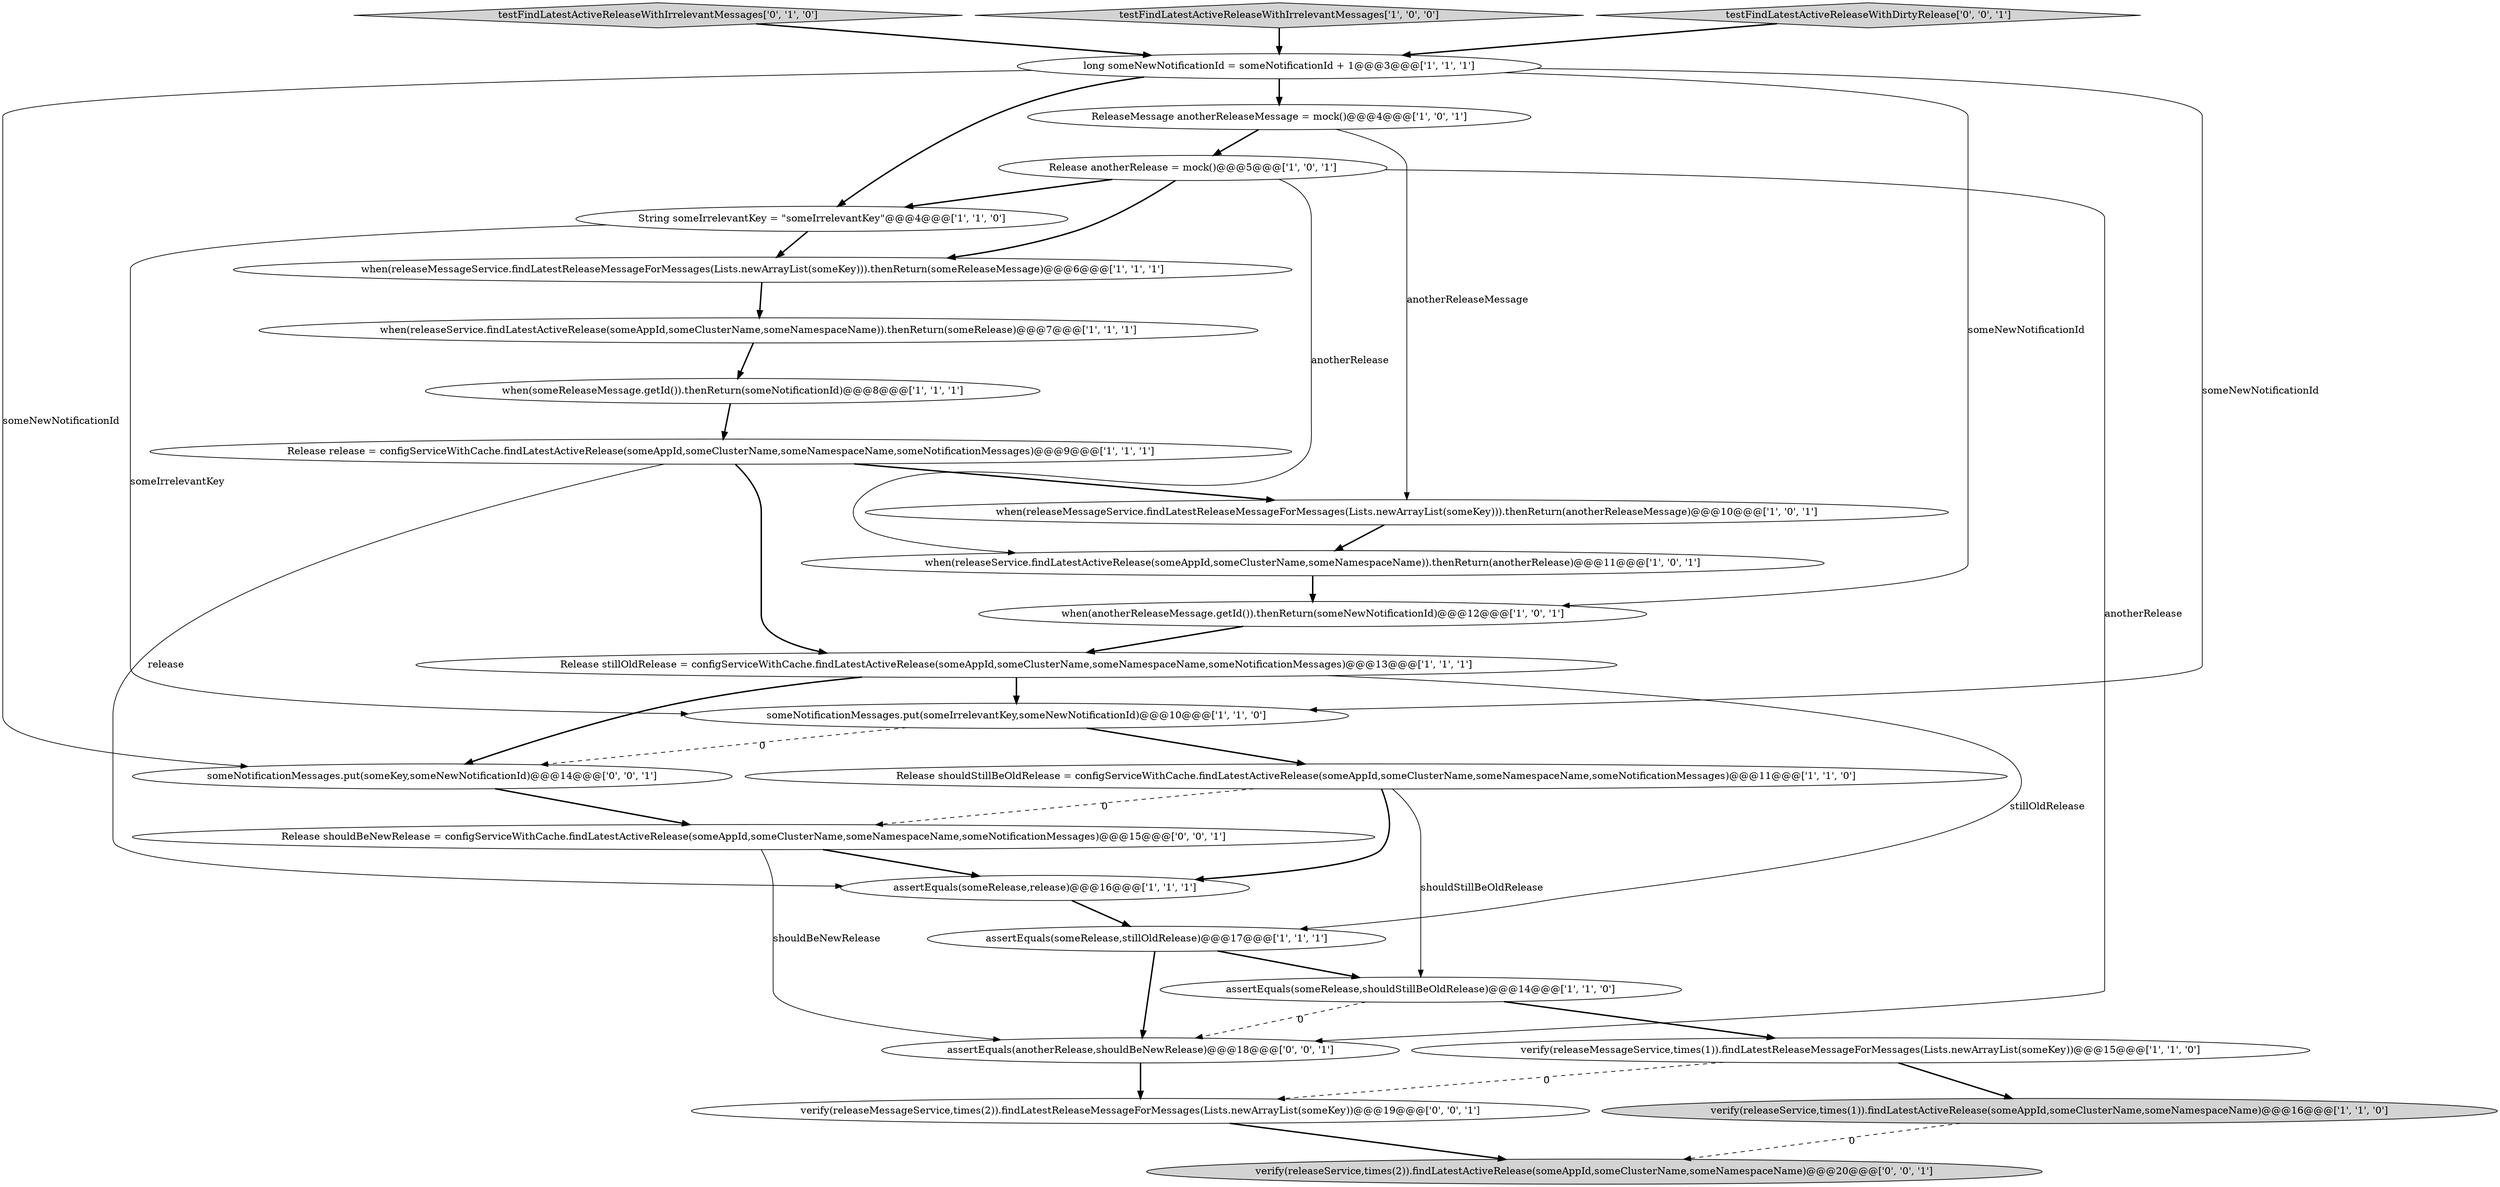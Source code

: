 digraph {
11 [style = filled, label = "when(releaseMessageService.findLatestReleaseMessageForMessages(Lists.newArrayList(someKey))).thenReturn(someReleaseMessage)@@@6@@@['1', '1', '1']", fillcolor = white, shape = ellipse image = "AAA0AAABBB1BBB"];
25 [style = filled, label = "Release shouldBeNewRelease = configServiceWithCache.findLatestActiveRelease(someAppId,someClusterName,someNamespaceName,someNotificationMessages)@@@15@@@['0', '0', '1']", fillcolor = white, shape = ellipse image = "AAA0AAABBB3BBB"];
16 [style = filled, label = "when(anotherReleaseMessage.getId()).thenReturn(someNewNotificationId)@@@12@@@['1', '0', '1']", fillcolor = white, shape = ellipse image = "AAA0AAABBB1BBB"];
7 [style = filled, label = "someNotificationMessages.put(someIrrelevantKey,someNewNotificationId)@@@10@@@['1', '1', '0']", fillcolor = white, shape = ellipse image = "AAA0AAABBB1BBB"];
18 [style = filled, label = "when(releaseService.findLatestActiveRelease(someAppId,someClusterName,someNamespaceName)).thenReturn(anotherRelease)@@@11@@@['1', '0', '1']", fillcolor = white, shape = ellipse image = "AAA0AAABBB1BBB"];
0 [style = filled, label = "when(someReleaseMessage.getId()).thenReturn(someNotificationId)@@@8@@@['1', '1', '1']", fillcolor = white, shape = ellipse image = "AAA0AAABBB1BBB"];
10 [style = filled, label = "Release release = configServiceWithCache.findLatestActiveRelease(someAppId,someClusterName,someNamespaceName,someNotificationMessages)@@@9@@@['1', '1', '1']", fillcolor = white, shape = ellipse image = "AAA0AAABBB1BBB"];
12 [style = filled, label = "long someNewNotificationId = someNotificationId + 1@@@3@@@['1', '1', '1']", fillcolor = white, shape = ellipse image = "AAA0AAABBB1BBB"];
3 [style = filled, label = "assertEquals(someRelease,stillOldRelease)@@@17@@@['1', '1', '1']", fillcolor = white, shape = ellipse image = "AAA0AAABBB1BBB"];
5 [style = filled, label = "Release anotherRelease = mock()@@@5@@@['1', '0', '1']", fillcolor = white, shape = ellipse image = "AAA0AAABBB1BBB"];
23 [style = filled, label = "verify(releaseMessageService,times(2)).findLatestReleaseMessageForMessages(Lists.newArrayList(someKey))@@@19@@@['0', '0', '1']", fillcolor = white, shape = ellipse image = "AAA0AAABBB3BBB"];
26 [style = filled, label = "someNotificationMessages.put(someKey,someNewNotificationId)@@@14@@@['0', '0', '1']", fillcolor = white, shape = ellipse image = "AAA0AAABBB3BBB"];
17 [style = filled, label = "Release shouldStillBeOldRelease = configServiceWithCache.findLatestActiveRelease(someAppId,someClusterName,someNamespaceName,someNotificationMessages)@@@11@@@['1', '1', '0']", fillcolor = white, shape = ellipse image = "AAA0AAABBB1BBB"];
20 [style = filled, label = "testFindLatestActiveReleaseWithIrrelevantMessages['0', '1', '0']", fillcolor = lightgray, shape = diamond image = "AAA0AAABBB2BBB"];
14 [style = filled, label = "String someIrrelevantKey = \"someIrrelevantKey\"@@@4@@@['1', '1', '0']", fillcolor = white, shape = ellipse image = "AAA0AAABBB1BBB"];
4 [style = filled, label = "ReleaseMessage anotherReleaseMessage = mock()@@@4@@@['1', '0', '1']", fillcolor = white, shape = ellipse image = "AAA0AAABBB1BBB"];
2 [style = filled, label = "verify(releaseService,times(1)).findLatestActiveRelease(someAppId,someClusterName,someNamespaceName)@@@16@@@['1', '1', '0']", fillcolor = lightgray, shape = ellipse image = "AAA0AAABBB1BBB"];
13 [style = filled, label = "testFindLatestActiveReleaseWithIrrelevantMessages['1', '0', '0']", fillcolor = lightgray, shape = diamond image = "AAA0AAABBB1BBB"];
15 [style = filled, label = "when(releaseMessageService.findLatestReleaseMessageForMessages(Lists.newArrayList(someKey))).thenReturn(anotherReleaseMessage)@@@10@@@['1', '0', '1']", fillcolor = white, shape = ellipse image = "AAA0AAABBB1BBB"];
1 [style = filled, label = "when(releaseService.findLatestActiveRelease(someAppId,someClusterName,someNamespaceName)).thenReturn(someRelease)@@@7@@@['1', '1', '1']", fillcolor = white, shape = ellipse image = "AAA0AAABBB1BBB"];
8 [style = filled, label = "assertEquals(someRelease,release)@@@16@@@['1', '1', '1']", fillcolor = white, shape = ellipse image = "AAA0AAABBB1BBB"];
24 [style = filled, label = "testFindLatestActiveReleaseWithDirtyRelease['0', '0', '1']", fillcolor = lightgray, shape = diamond image = "AAA0AAABBB3BBB"];
9 [style = filled, label = "verify(releaseMessageService,times(1)).findLatestReleaseMessageForMessages(Lists.newArrayList(someKey))@@@15@@@['1', '1', '0']", fillcolor = white, shape = ellipse image = "AAA0AAABBB1BBB"];
6 [style = filled, label = "assertEquals(someRelease,shouldStillBeOldRelease)@@@14@@@['1', '1', '0']", fillcolor = white, shape = ellipse image = "AAA0AAABBB1BBB"];
22 [style = filled, label = "verify(releaseService,times(2)).findLatestActiveRelease(someAppId,someClusterName,someNamespaceName)@@@20@@@['0', '0', '1']", fillcolor = lightgray, shape = ellipse image = "AAA0AAABBB3BBB"];
19 [style = filled, label = "Release stillOldRelease = configServiceWithCache.findLatestActiveRelease(someAppId,someClusterName,someNamespaceName,someNotificationMessages)@@@13@@@['1', '1', '1']", fillcolor = white, shape = ellipse image = "AAA0AAABBB1BBB"];
21 [style = filled, label = "assertEquals(anotherRelease,shouldBeNewRelease)@@@18@@@['0', '0', '1']", fillcolor = white, shape = ellipse image = "AAA0AAABBB3BBB"];
23->22 [style = bold, label=""];
5->14 [style = bold, label=""];
12->26 [style = solid, label="someNewNotificationId"];
2->22 [style = dashed, label="0"];
14->7 [style = solid, label="someIrrelevantKey"];
17->6 [style = solid, label="shouldStillBeOldRelease"];
19->3 [style = solid, label="stillOldRelease"];
15->18 [style = bold, label=""];
12->14 [style = bold, label=""];
16->19 [style = bold, label=""];
12->4 [style = bold, label=""];
4->5 [style = bold, label=""];
3->21 [style = bold, label=""];
9->2 [style = bold, label=""];
12->16 [style = solid, label="someNewNotificationId"];
11->1 [style = bold, label=""];
14->11 [style = bold, label=""];
8->3 [style = bold, label=""];
10->19 [style = bold, label=""];
3->6 [style = bold, label=""];
6->9 [style = bold, label=""];
0->10 [style = bold, label=""];
26->25 [style = bold, label=""];
13->12 [style = bold, label=""];
12->7 [style = solid, label="someNewNotificationId"];
5->11 [style = bold, label=""];
18->16 [style = bold, label=""];
19->26 [style = bold, label=""];
10->8 [style = solid, label="release"];
17->8 [style = bold, label=""];
9->23 [style = dashed, label="0"];
7->17 [style = bold, label=""];
6->21 [style = dashed, label="0"];
25->8 [style = bold, label=""];
24->12 [style = bold, label=""];
5->21 [style = solid, label="anotherRelease"];
10->15 [style = bold, label=""];
19->7 [style = bold, label=""];
5->18 [style = solid, label="anotherRelease"];
21->23 [style = bold, label=""];
7->26 [style = dashed, label="0"];
25->21 [style = solid, label="shouldBeNewRelease"];
17->25 [style = dashed, label="0"];
20->12 [style = bold, label=""];
4->15 [style = solid, label="anotherReleaseMessage"];
1->0 [style = bold, label=""];
}
